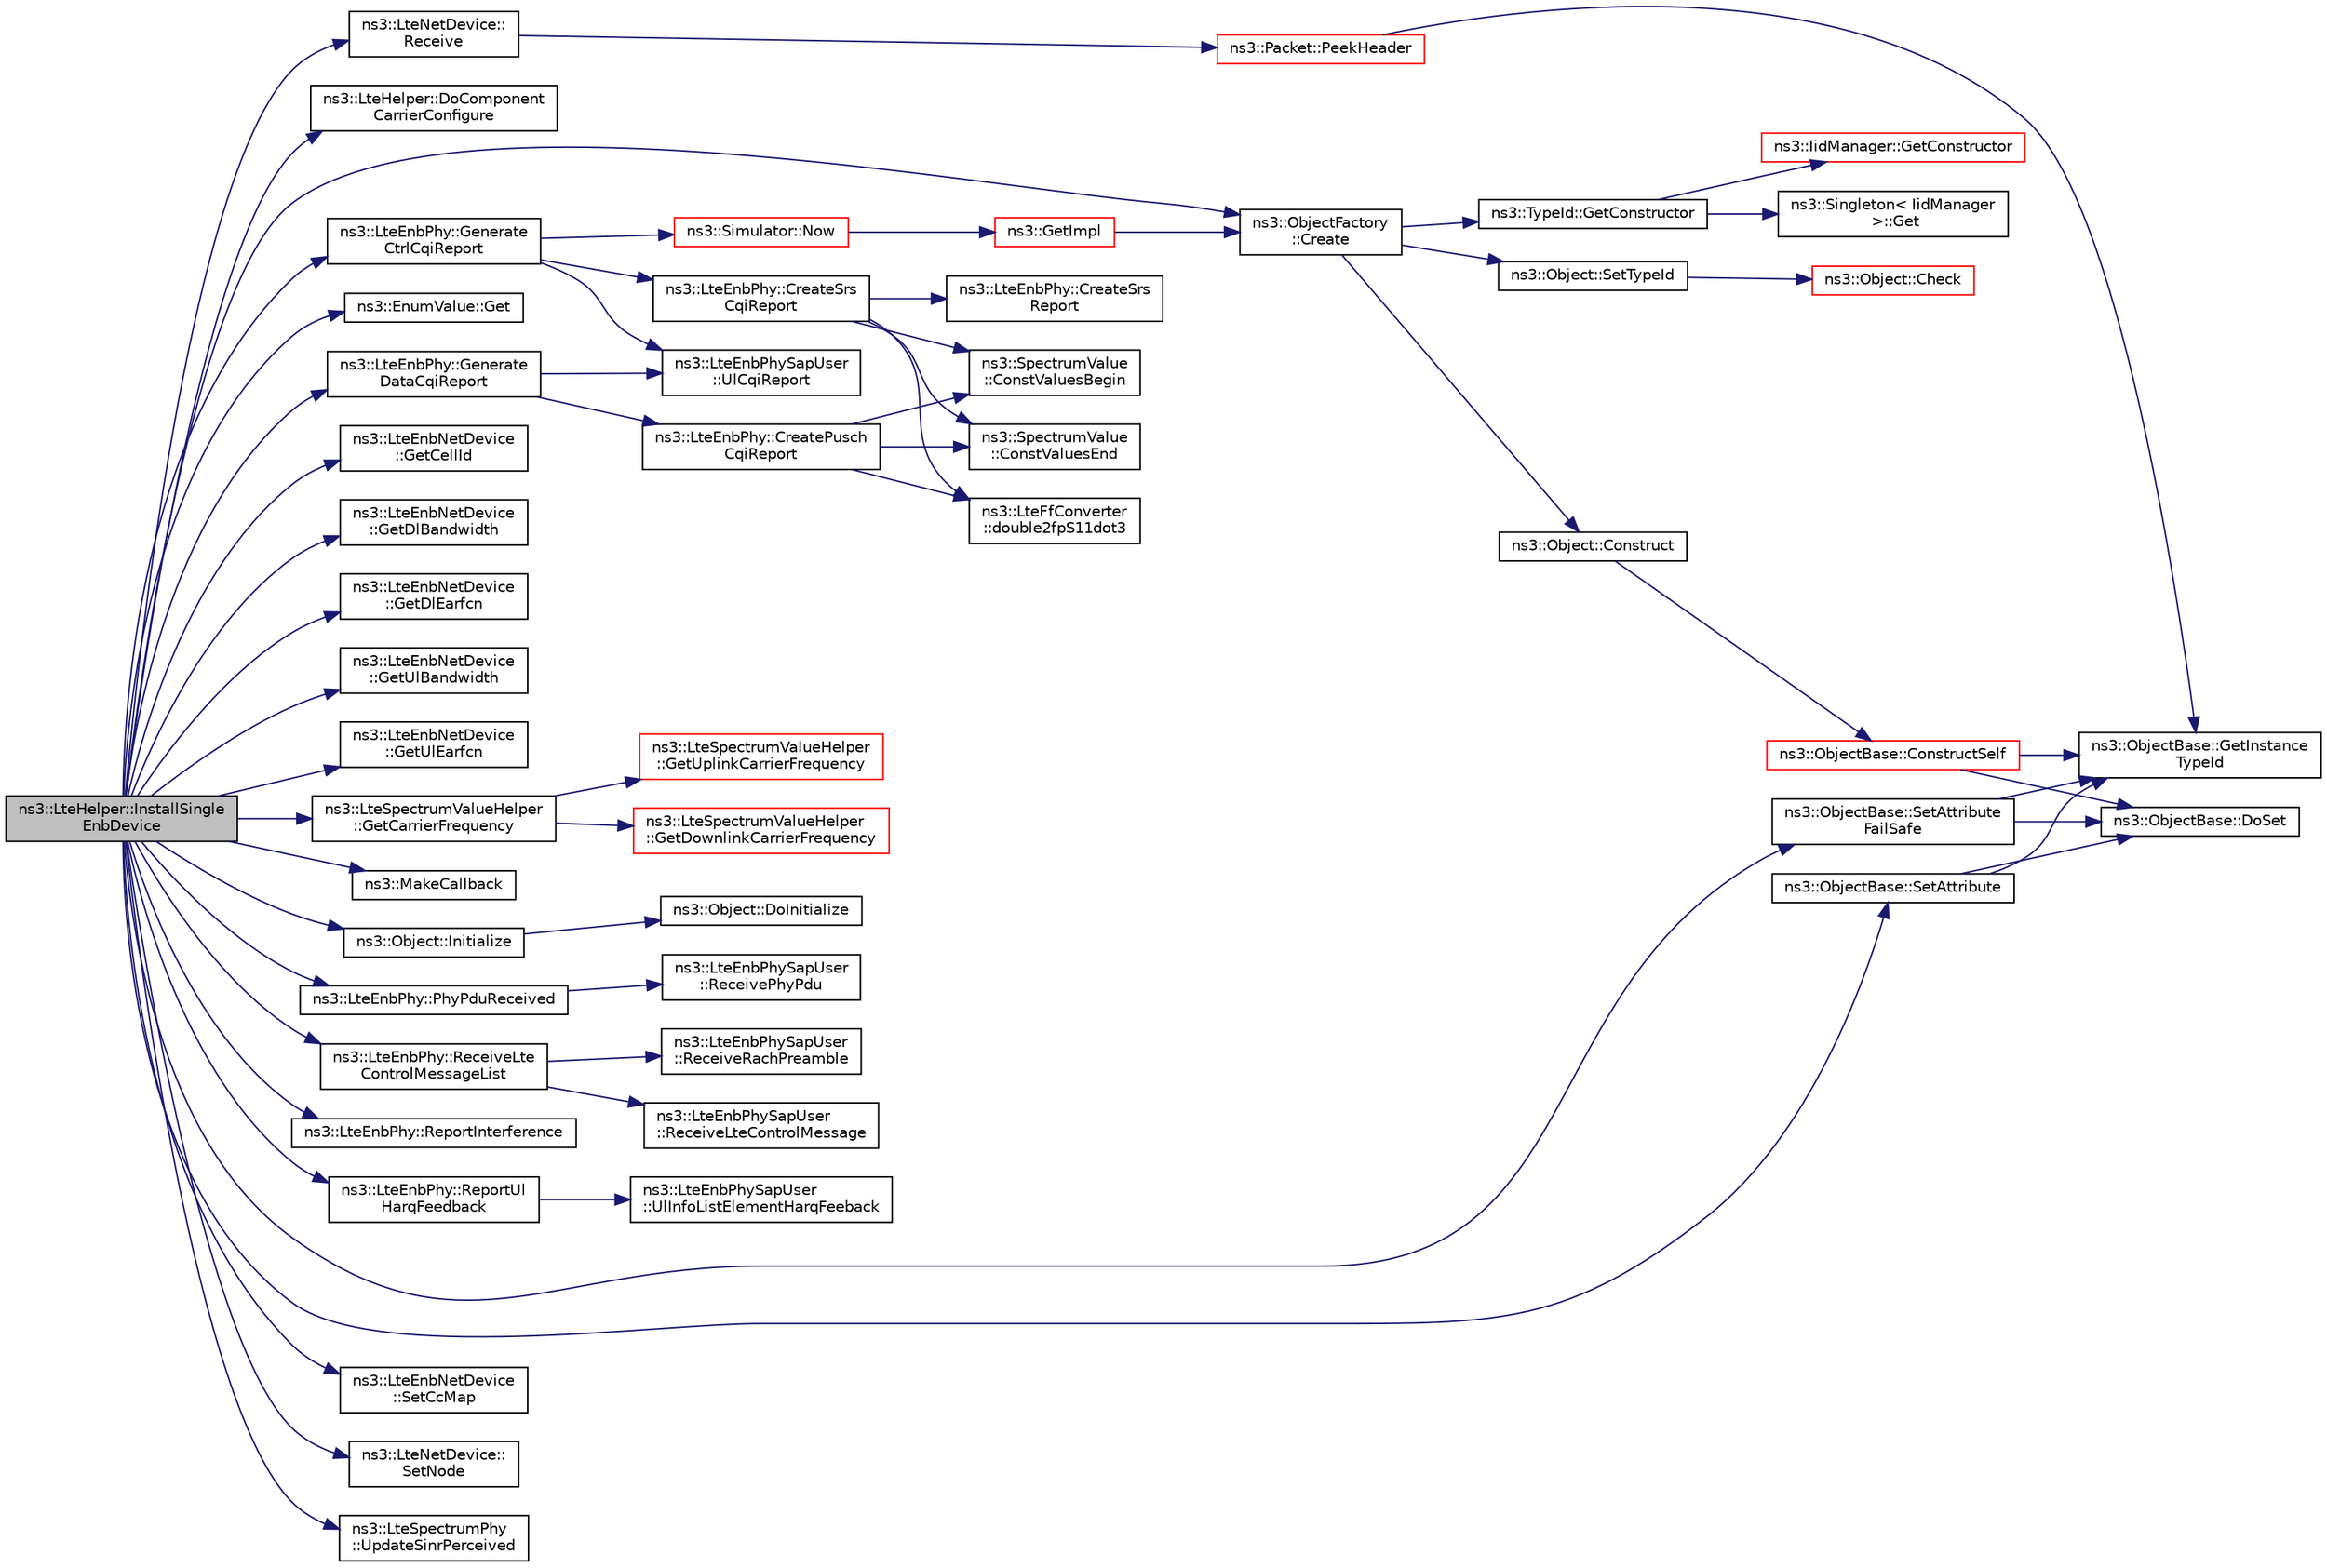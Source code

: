 digraph "ns3::LteHelper::InstallSingleEnbDevice"
{
 // LATEX_PDF_SIZE
  edge [fontname="Helvetica",fontsize="10",labelfontname="Helvetica",labelfontsize="10"];
  node [fontname="Helvetica",fontsize="10",shape=record];
  rankdir="LR";
  Node1 [label="ns3::LteHelper::InstallSingle\lEnbDevice",height=0.2,width=0.4,color="black", fillcolor="grey75", style="filled", fontcolor="black",tooltip="Create an eNodeB device (LteEnbNetDevice) on the given node."];
  Node1 -> Node2 [color="midnightblue",fontsize="10",style="solid",fontname="Helvetica"];
  Node2 [label="ns3::ObjectFactory\l::Create",height=0.2,width=0.4,color="black", fillcolor="white", style="filled",URL="$classns3_1_1_object_factory.html#a52eda277f4aaab54266134ba48102ad7",tooltip="Create an Object instance of the configured TypeId."];
  Node2 -> Node3 [color="midnightblue",fontsize="10",style="solid",fontname="Helvetica"];
  Node3 [label="ns3::Object::Construct",height=0.2,width=0.4,color="black", fillcolor="white", style="filled",URL="$classns3_1_1_object.html#a636e8411dc5228771f45c9b805d348fa",tooltip="Initialize all member variables registered as Attributes of this TypeId."];
  Node3 -> Node4 [color="midnightblue",fontsize="10",style="solid",fontname="Helvetica"];
  Node4 [label="ns3::ObjectBase::ConstructSelf",height=0.2,width=0.4,color="red", fillcolor="white", style="filled",URL="$classns3_1_1_object_base.html#a5cda18dec6d0744cb652a3ed60056958",tooltip="Complete construction of ObjectBase; invoked by derived classes."];
  Node4 -> Node5 [color="midnightblue",fontsize="10",style="solid",fontname="Helvetica"];
  Node5 [label="ns3::ObjectBase::DoSet",height=0.2,width=0.4,color="black", fillcolor="white", style="filled",URL="$classns3_1_1_object_base.html#afe5f2f7b2fabc99aa33f9bb434e3b695",tooltip="Attempt to set the value referenced by the accessor spec to a valid value according to the checker,..."];
  Node4 -> Node15 [color="midnightblue",fontsize="10",style="solid",fontname="Helvetica"];
  Node15 [label="ns3::ObjectBase::GetInstance\lTypeId",height=0.2,width=0.4,color="black", fillcolor="white", style="filled",URL="$classns3_1_1_object_base.html#abe5b43a6f5b99a92a4c3122db31f06fb",tooltip="Get the most derived TypeId for this Object."];
  Node2 -> Node27 [color="midnightblue",fontsize="10",style="solid",fontname="Helvetica"];
  Node27 [label="ns3::TypeId::GetConstructor",height=0.2,width=0.4,color="black", fillcolor="white", style="filled",URL="$classns3_1_1_type_id.html#a66b2628edf921fc88945ec8a8f3a1683",tooltip="Get the constructor callback."];
  Node27 -> Node8 [color="midnightblue",fontsize="10",style="solid",fontname="Helvetica"];
  Node8 [label="ns3::Singleton\< IidManager\l \>::Get",height=0.2,width=0.4,color="black", fillcolor="white", style="filled",URL="$classns3_1_1_singleton.html#a80a2cd3c25a27ea72add7a9f7a141ffa",tooltip="Get a pointer to the singleton instance."];
  Node27 -> Node28 [color="midnightblue",fontsize="10",style="solid",fontname="Helvetica"];
  Node28 [label="ns3::IidManager::GetConstructor",height=0.2,width=0.4,color="red", fillcolor="white", style="filled",URL="$classns3_1_1_iid_manager.html#a5222ca2d43248c46812b39b993eb2e08",tooltip="Get the constructor Callback of a type id."];
  Node2 -> Node29 [color="midnightblue",fontsize="10",style="solid",fontname="Helvetica"];
  Node29 [label="ns3::Object::SetTypeId",height=0.2,width=0.4,color="black", fillcolor="white", style="filled",URL="$classns3_1_1_object.html#a19b1ebd8ec8fe404845e665880a6c5ad",tooltip="Set the TypeId of this Object."];
  Node29 -> Node30 [color="midnightblue",fontsize="10",style="solid",fontname="Helvetica"];
  Node30 [label="ns3::Object::Check",height=0.2,width=0.4,color="red", fillcolor="white", style="filled",URL="$classns3_1_1_object.html#a95070404e096887e1f126eae20c37f70",tooltip="Verify that this Object is still live, by checking it's reference count."];
  Node1 -> Node32 [color="midnightblue",fontsize="10",style="solid",fontname="Helvetica"];
  Node32 [label="ns3::LteHelper::DoComponent\lCarrierConfigure",height=0.2,width=0.4,color="black", fillcolor="white", style="filled",URL="$classns3_1_1_lte_helper.html#ab6069db57d1ef572daf182ce27fed7e6",tooltip="Configure the component carriers."];
  Node1 -> Node33 [color="midnightblue",fontsize="10",style="solid",fontname="Helvetica"];
  Node33 [label="ns3::LteEnbPhy::Generate\lCtrlCqiReport",height=0.2,width=0.4,color="black", fillcolor="white", style="filled",URL="$classns3_1_1_lte_enb_phy.html#abf6978d738fa1f07c4ca36dd1b6fd5b1",tooltip="generate a CQI report based on the given SINR of Ctrl frame"];
  Node33 -> Node34 [color="midnightblue",fontsize="10",style="solid",fontname="Helvetica"];
  Node34 [label="ns3::LteEnbPhy::CreateSrs\lCqiReport",height=0.2,width=0.4,color="black", fillcolor="white", style="filled",URL="$classns3_1_1_lte_enb_phy.html#a7028105291805bab644313e02429f0cc",tooltip="Create the UL CQI feedback from SINR values perceived at the physical layer with the SRS signal recei..."];
  Node34 -> Node35 [color="midnightblue",fontsize="10",style="solid",fontname="Helvetica"];
  Node35 [label="ns3::SpectrumValue\l::ConstValuesBegin",height=0.2,width=0.4,color="black", fillcolor="white", style="filled",URL="$classns3_1_1_spectrum_value.html#a0db0a570f567e39b9730ff9c70b807f3",tooltip=" "];
  Node34 -> Node36 [color="midnightblue",fontsize="10",style="solid",fontname="Helvetica"];
  Node36 [label="ns3::SpectrumValue\l::ConstValuesEnd",height=0.2,width=0.4,color="black", fillcolor="white", style="filled",URL="$classns3_1_1_spectrum_value.html#af535cd133b3a653e01a245b9009d32ad",tooltip=" "];
  Node34 -> Node37 [color="midnightblue",fontsize="10",style="solid",fontname="Helvetica"];
  Node37 [label="ns3::LteEnbPhy::CreateSrs\lReport",height=0.2,width=0.4,color="black", fillcolor="white", style="filled",URL="$classns3_1_1_lte_enb_phy.html#a0cda53ae858a9e06d1e4c39c2bac5dcc",tooltip="Create SRS report function."];
  Node34 -> Node38 [color="midnightblue",fontsize="10",style="solid",fontname="Helvetica"];
  Node38 [label="ns3::LteFfConverter\l::double2fpS11dot3",height=0.2,width=0.4,color="black", fillcolor="white", style="filled",URL="$classns3_1_1_lte_ff_converter.html#a56e66da296e4328530c22036b3549b70",tooltip="Convert from double to fixed point S11.3 notation."];
  Node33 -> Node39 [color="midnightblue",fontsize="10",style="solid",fontname="Helvetica"];
  Node39 [label="ns3::Simulator::Now",height=0.2,width=0.4,color="red", fillcolor="white", style="filled",URL="$classns3_1_1_simulator.html#ac3178fa975b419f7875e7105be122800",tooltip="Return the current simulation virtual time."];
  Node39 -> Node40 [color="midnightblue",fontsize="10",style="solid",fontname="Helvetica"];
  Node40 [label="ns3::GetImpl",height=0.2,width=0.4,color="red", fillcolor="white", style="filled",URL="$group__simulator.html#ga42eb4eddad41528d4d99794a3dae3fd0",tooltip="Get the SimulatorImpl singleton."];
  Node40 -> Node2 [color="midnightblue",fontsize="10",style="solid",fontname="Helvetica"];
  Node33 -> Node60 [color="midnightblue",fontsize="10",style="solid",fontname="Helvetica"];
  Node60 [label="ns3::LteEnbPhySapUser\l::UlCqiReport",height=0.2,width=0.4,color="black", fillcolor="white", style="filled",URL="$classns3_1_1_lte_enb_phy_sap_user.html#a3641701677a9855e72bce8edca17caf0",tooltip="Returns to MAC level the UL-CQI evaluated."];
  Node1 -> Node61 [color="midnightblue",fontsize="10",style="solid",fontname="Helvetica"];
  Node61 [label="ns3::LteEnbPhy::Generate\lDataCqiReport",height=0.2,width=0.4,color="black", fillcolor="white", style="filled",URL="$classns3_1_1_lte_enb_phy.html#a606a5f28fc9d71d470d305b967698596",tooltip="generate a CQI report based on the given SINR of Data frame (used for PUSCH CQIs)"];
  Node61 -> Node62 [color="midnightblue",fontsize="10",style="solid",fontname="Helvetica"];
  Node62 [label="ns3::LteEnbPhy::CreatePusch\lCqiReport",height=0.2,width=0.4,color="black", fillcolor="white", style="filled",URL="$classns3_1_1_lte_enb_phy.html#a1c0d9c7094c6e36c574f396e5a6270a5",tooltip="Create the UL CQI feedback from SINR values perceived at the physical layer with the PUSCH signal rec..."];
  Node62 -> Node35 [color="midnightblue",fontsize="10",style="solid",fontname="Helvetica"];
  Node62 -> Node36 [color="midnightblue",fontsize="10",style="solid",fontname="Helvetica"];
  Node62 -> Node38 [color="midnightblue",fontsize="10",style="solid",fontname="Helvetica"];
  Node61 -> Node60 [color="midnightblue",fontsize="10",style="solid",fontname="Helvetica"];
  Node1 -> Node63 [color="midnightblue",fontsize="10",style="solid",fontname="Helvetica"];
  Node63 [label="ns3::EnumValue::Get",height=0.2,width=0.4,color="black", fillcolor="white", style="filled",URL="$classns3_1_1_enum_value.html#a18a71c7623f3d389cf9c5d5dd804331e",tooltip=" "];
  Node1 -> Node64 [color="midnightblue",fontsize="10",style="solid",fontname="Helvetica"];
  Node64 [label="ns3::LteSpectrumValueHelper\l::GetCarrierFrequency",height=0.2,width=0.4,color="black", fillcolor="white", style="filled",URL="$classns3_1_1_lte_spectrum_value_helper.html#ab268c4d7cb95e4277e59b7449d5fbd78",tooltip="Calculates the carrier frequency from the E-UTRA Absolute Radio Frequency Channel Number (EARFCN) acc..."];
  Node64 -> Node65 [color="midnightblue",fontsize="10",style="solid",fontname="Helvetica"];
  Node65 [label="ns3::LteSpectrumValueHelper\l::GetDownlinkCarrierFrequency",height=0.2,width=0.4,color="red", fillcolor="white", style="filled",URL="$classns3_1_1_lte_spectrum_value_helper.html#af345518a4f2868b46d56eacbe4091e87",tooltip="Calculates the downlink carrier frequency from the E-UTRA Absolute Radio Frequency Channel Number (EA..."];
  Node64 -> Node67 [color="midnightblue",fontsize="10",style="solid",fontname="Helvetica"];
  Node67 [label="ns3::LteSpectrumValueHelper\l::GetUplinkCarrierFrequency",height=0.2,width=0.4,color="red", fillcolor="white", style="filled",URL="$classns3_1_1_lte_spectrum_value_helper.html#ab12599306754428f0f6ebd2463f1c35e",tooltip="Calculates the uplink carrier frequency from the E-UTRA Absolute Radio Frequency Channel Number (EARF..."];
  Node1 -> Node69 [color="midnightblue",fontsize="10",style="solid",fontname="Helvetica"];
  Node69 [label="ns3::LteEnbNetDevice\l::GetCellId",height=0.2,width=0.4,color="black", fillcolor="white", style="filled",URL="$classns3_1_1_lte_enb_net_device.html#af8327c717527f8a70838fa95becc2adb",tooltip=" "];
  Node1 -> Node70 [color="midnightblue",fontsize="10",style="solid",fontname="Helvetica"];
  Node70 [label="ns3::LteEnbNetDevice\l::GetDlBandwidth",height=0.2,width=0.4,color="black", fillcolor="white", style="filled",URL="$classns3_1_1_lte_enb_net_device.html#a67c2350cd35cc156ed959202d4ce8881",tooltip=" "];
  Node1 -> Node71 [color="midnightblue",fontsize="10",style="solid",fontname="Helvetica"];
  Node71 [label="ns3::LteEnbNetDevice\l::GetDlEarfcn",height=0.2,width=0.4,color="black", fillcolor="white", style="filled",URL="$classns3_1_1_lte_enb_net_device.html#a7a3b519b838d1f8f6c28ef25f0963433",tooltip=" "];
  Node1 -> Node72 [color="midnightblue",fontsize="10",style="solid",fontname="Helvetica"];
  Node72 [label="ns3::LteEnbNetDevice\l::GetUlBandwidth",height=0.2,width=0.4,color="black", fillcolor="white", style="filled",URL="$classns3_1_1_lte_enb_net_device.html#a907790c0ef03f0c69626b2bfdc81553f",tooltip=" "];
  Node1 -> Node73 [color="midnightblue",fontsize="10",style="solid",fontname="Helvetica"];
  Node73 [label="ns3::LteEnbNetDevice\l::GetUlEarfcn",height=0.2,width=0.4,color="black", fillcolor="white", style="filled",URL="$classns3_1_1_lte_enb_net_device.html#a6a2b17490d3740d9c18638ac6ee4ed1e",tooltip=" "];
  Node1 -> Node74 [color="midnightblue",fontsize="10",style="solid",fontname="Helvetica"];
  Node74 [label="ns3::Object::Initialize",height=0.2,width=0.4,color="black", fillcolor="white", style="filled",URL="$classns3_1_1_object.html#af4411cb29971772fcd09203474a95078",tooltip="Invoke DoInitialize on all Objects aggregated to this one."];
  Node74 -> Node75 [color="midnightblue",fontsize="10",style="solid",fontname="Helvetica"];
  Node75 [label="ns3::Object::DoInitialize",height=0.2,width=0.4,color="black", fillcolor="white", style="filled",URL="$classns3_1_1_object.html#af8482a521433409fb5c7f749398c9dbe",tooltip="Initialize() implementation."];
  Node1 -> Node76 [color="midnightblue",fontsize="10",style="solid",fontname="Helvetica"];
  Node76 [label="ns3::MakeCallback",height=0.2,width=0.4,color="black", fillcolor="white", style="filled",URL="$namespacens3.html#af1dde3c04374147fca0cfe3b0766d664",tooltip="Build Callbacks for class method members which take varying numbers of arguments and potentially retu..."];
  Node1 -> Node77 [color="midnightblue",fontsize="10",style="solid",fontname="Helvetica"];
  Node77 [label="ns3::LteEnbPhy::PhyPduReceived",height=0.2,width=0.4,color="black", fillcolor="white", style="filled",URL="$classns3_1_1_lte_enb_phy.html#a6f5e3a3285ccb75f962610bd43c0c436",tooltip="PhySpectrum received a new PHY-PDU."];
  Node77 -> Node78 [color="midnightblue",fontsize="10",style="solid",fontname="Helvetica"];
  Node78 [label="ns3::LteEnbPhySapUser\l::ReceivePhyPdu",height=0.2,width=0.4,color="black", fillcolor="white", style="filled",URL="$classns3_1_1_lte_enb_phy_sap_user.html#a109b37803fe3f49b0e9aa1843d90862c",tooltip="Called by the Phy to notify the MAC of the reception of a new PHY-PDU."];
  Node1 -> Node79 [color="midnightblue",fontsize="10",style="solid",fontname="Helvetica"];
  Node79 [label="ns3::LteNetDevice::\lReceive",height=0.2,width=0.4,color="black", fillcolor="white", style="filled",URL="$classns3_1_1_lte_net_device.html#a52302e688e6fdf9abba088b2b26e5408",tooltip="receive a packet from the lower layers in order to forward it to the upper layers"];
  Node79 -> Node80 [color="midnightblue",fontsize="10",style="solid",fontname="Helvetica"];
  Node80 [label="ns3::Packet::PeekHeader",height=0.2,width=0.4,color="red", fillcolor="white", style="filled",URL="$classns3_1_1_packet.html#acc152757db7d44974640b089335b7003",tooltip="Deserialize but does not remove the header from the internal buffer."];
  Node80 -> Node15 [color="midnightblue",fontsize="10",style="solid",fontname="Helvetica"];
  Node1 -> Node84 [color="midnightblue",fontsize="10",style="solid",fontname="Helvetica"];
  Node84 [label="ns3::LteEnbPhy::ReceiveLte\lControlMessageList",height=0.2,width=0.4,color="black", fillcolor="white", style="filled",URL="$classns3_1_1_lte_enb_phy.html#aaf721c86e307ca0c9b2b33cad5c6dad4",tooltip="PhySpectrum received a new list of LteControlMessage."];
  Node84 -> Node85 [color="midnightblue",fontsize="10",style="solid",fontname="Helvetica"];
  Node85 [label="ns3::LteEnbPhySapUser\l::ReceiveLteControlMessage",height=0.2,width=0.4,color="black", fillcolor="white", style="filled",URL="$classns3_1_1_lte_enb_phy_sap_user.html#a8fb3e9a7b3e6820d2c0e5d1b2cb83195",tooltip="Receive SendLteControlMessage (PDCCH map, CQI feedbacks) using the ideal control channel."];
  Node84 -> Node86 [color="midnightblue",fontsize="10",style="solid",fontname="Helvetica"];
  Node86 [label="ns3::LteEnbPhySapUser\l::ReceiveRachPreamble",height=0.2,width=0.4,color="black", fillcolor="white", style="filled",URL="$classns3_1_1_lte_enb_phy_sap_user.html#a954e3c5ca07e0bf9f7a7f415a3c19bd5",tooltip="notify the reception of a RACH preamble on the PRACH"];
  Node1 -> Node87 [color="midnightblue",fontsize="10",style="solid",fontname="Helvetica"];
  Node87 [label="ns3::LteEnbPhy::ReportInterference",height=0.2,width=0.4,color="black", fillcolor="white", style="filled",URL="$classns3_1_1_lte_enb_phy.html#a41cfff736fd62873a41e569c7dcc2287",tooltip="generate a report based on the linear interference and noise power perceived during DATA frame NOTE: ..."];
  Node1 -> Node88 [color="midnightblue",fontsize="10",style="solid",fontname="Helvetica"];
  Node88 [label="ns3::LteEnbPhy::ReportUl\lHarqFeedback",height=0.2,width=0.4,color="black", fillcolor="white", style="filled",URL="$classns3_1_1_lte_enb_phy.html#a133fc4bf6c14a9e298225a8e30551cbc",tooltip="Report the uplink HARQ feedback generated by LteSpectrumPhy to MAC."];
  Node88 -> Node89 [color="midnightblue",fontsize="10",style="solid",fontname="Helvetica"];
  Node89 [label="ns3::LteEnbPhySapUser\l::UlInfoListElementHarqFeeback",height=0.2,width=0.4,color="black", fillcolor="white", style="filled",URL="$classns3_1_1_lte_enb_phy_sap_user.html#a30a613b7e53fa0ac2738f9a15f3aa85f",tooltip="Notify the HARQ on the UL tranmission status."];
  Node1 -> Node90 [color="midnightblue",fontsize="10",style="solid",fontname="Helvetica"];
  Node90 [label="ns3::ObjectBase::SetAttribute",height=0.2,width=0.4,color="black", fillcolor="white", style="filled",URL="$classns3_1_1_object_base.html#ac60245d3ea4123bbc9b1d391f1f6592f",tooltip="Set a single attribute, raising fatal errors if unsuccessful."];
  Node90 -> Node5 [color="midnightblue",fontsize="10",style="solid",fontname="Helvetica"];
  Node90 -> Node15 [color="midnightblue",fontsize="10",style="solid",fontname="Helvetica"];
  Node1 -> Node91 [color="midnightblue",fontsize="10",style="solid",fontname="Helvetica"];
  Node91 [label="ns3::ObjectBase::SetAttribute\lFailSafe",height=0.2,width=0.4,color="black", fillcolor="white", style="filled",URL="$classns3_1_1_object_base.html#aa7d333004e970f925a4ed5df275541b5",tooltip="Set a single attribute without raising errors."];
  Node91 -> Node5 [color="midnightblue",fontsize="10",style="solid",fontname="Helvetica"];
  Node91 -> Node15 [color="midnightblue",fontsize="10",style="solid",fontname="Helvetica"];
  Node1 -> Node92 [color="midnightblue",fontsize="10",style="solid",fontname="Helvetica"];
  Node92 [label="ns3::LteEnbNetDevice\l::SetCcMap",height=0.2,width=0.4,color="black", fillcolor="white", style="filled",URL="$classns3_1_1_lte_enb_net_device.html#a4440056282b55b263eea25fed04a03b2",tooltip="Set the ComponentCarrier Map of the Enb."];
  Node1 -> Node93 [color="midnightblue",fontsize="10",style="solid",fontname="Helvetica"];
  Node93 [label="ns3::LteNetDevice::\lSetNode",height=0.2,width=0.4,color="black", fillcolor="white", style="filled",URL="$classns3_1_1_lte_net_device.html#aafbebcccd5e014ea827967cd9c77e79c",tooltip=" "];
  Node1 -> Node94 [color="midnightblue",fontsize="10",style="solid",fontname="Helvetica"];
  Node94 [label="ns3::LteSpectrumPhy\l::UpdateSinrPerceived",height=0.2,width=0.4,color="black", fillcolor="white", style="filled",URL="$classns3_1_1_lte_spectrum_phy.html#a81e55daa6bf70765f7e7ff7cca0faed9",tooltip=" "];
}
